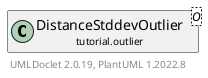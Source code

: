 @startuml
    remove .*\.(Instance|Par|Parameterizer|Factory)$
    set namespaceSeparator none
    hide empty fields
    hide empty methods

    class "<size:14>DistanceStddevOutlier.Par\n<size:10>tutorial.outlier" as tutorial.outlier.DistanceStddevOutlier.Par<O> {
        {static} +K_ID: OptionID
        #distance: Distance<? super O>
        #k: int
        +configure(Parameterization): void
        +make(): DistanceStddevOutlier<O>
    }

    interface "<size:14>Parameterizer\n<size:10>elki.utilities.optionhandling" as elki.utilities.optionhandling.Parameterizer [[../../elki/utilities/optionhandling/Parameterizer.html]] {
        {abstract} +make(): Object
    }
    class "<size:14>DistanceStddevOutlier\n<size:10>tutorial.outlier" as tutorial.outlier.DistanceStddevOutlier<O> [[DistanceStddevOutlier.html]]

    elki.utilities.optionhandling.Parameterizer <|.. tutorial.outlier.DistanceStddevOutlier.Par
    tutorial.outlier.DistanceStddevOutlier +-- tutorial.outlier.DistanceStddevOutlier.Par

    center footer UMLDoclet 2.0.19, PlantUML 1.2022.8
@enduml
